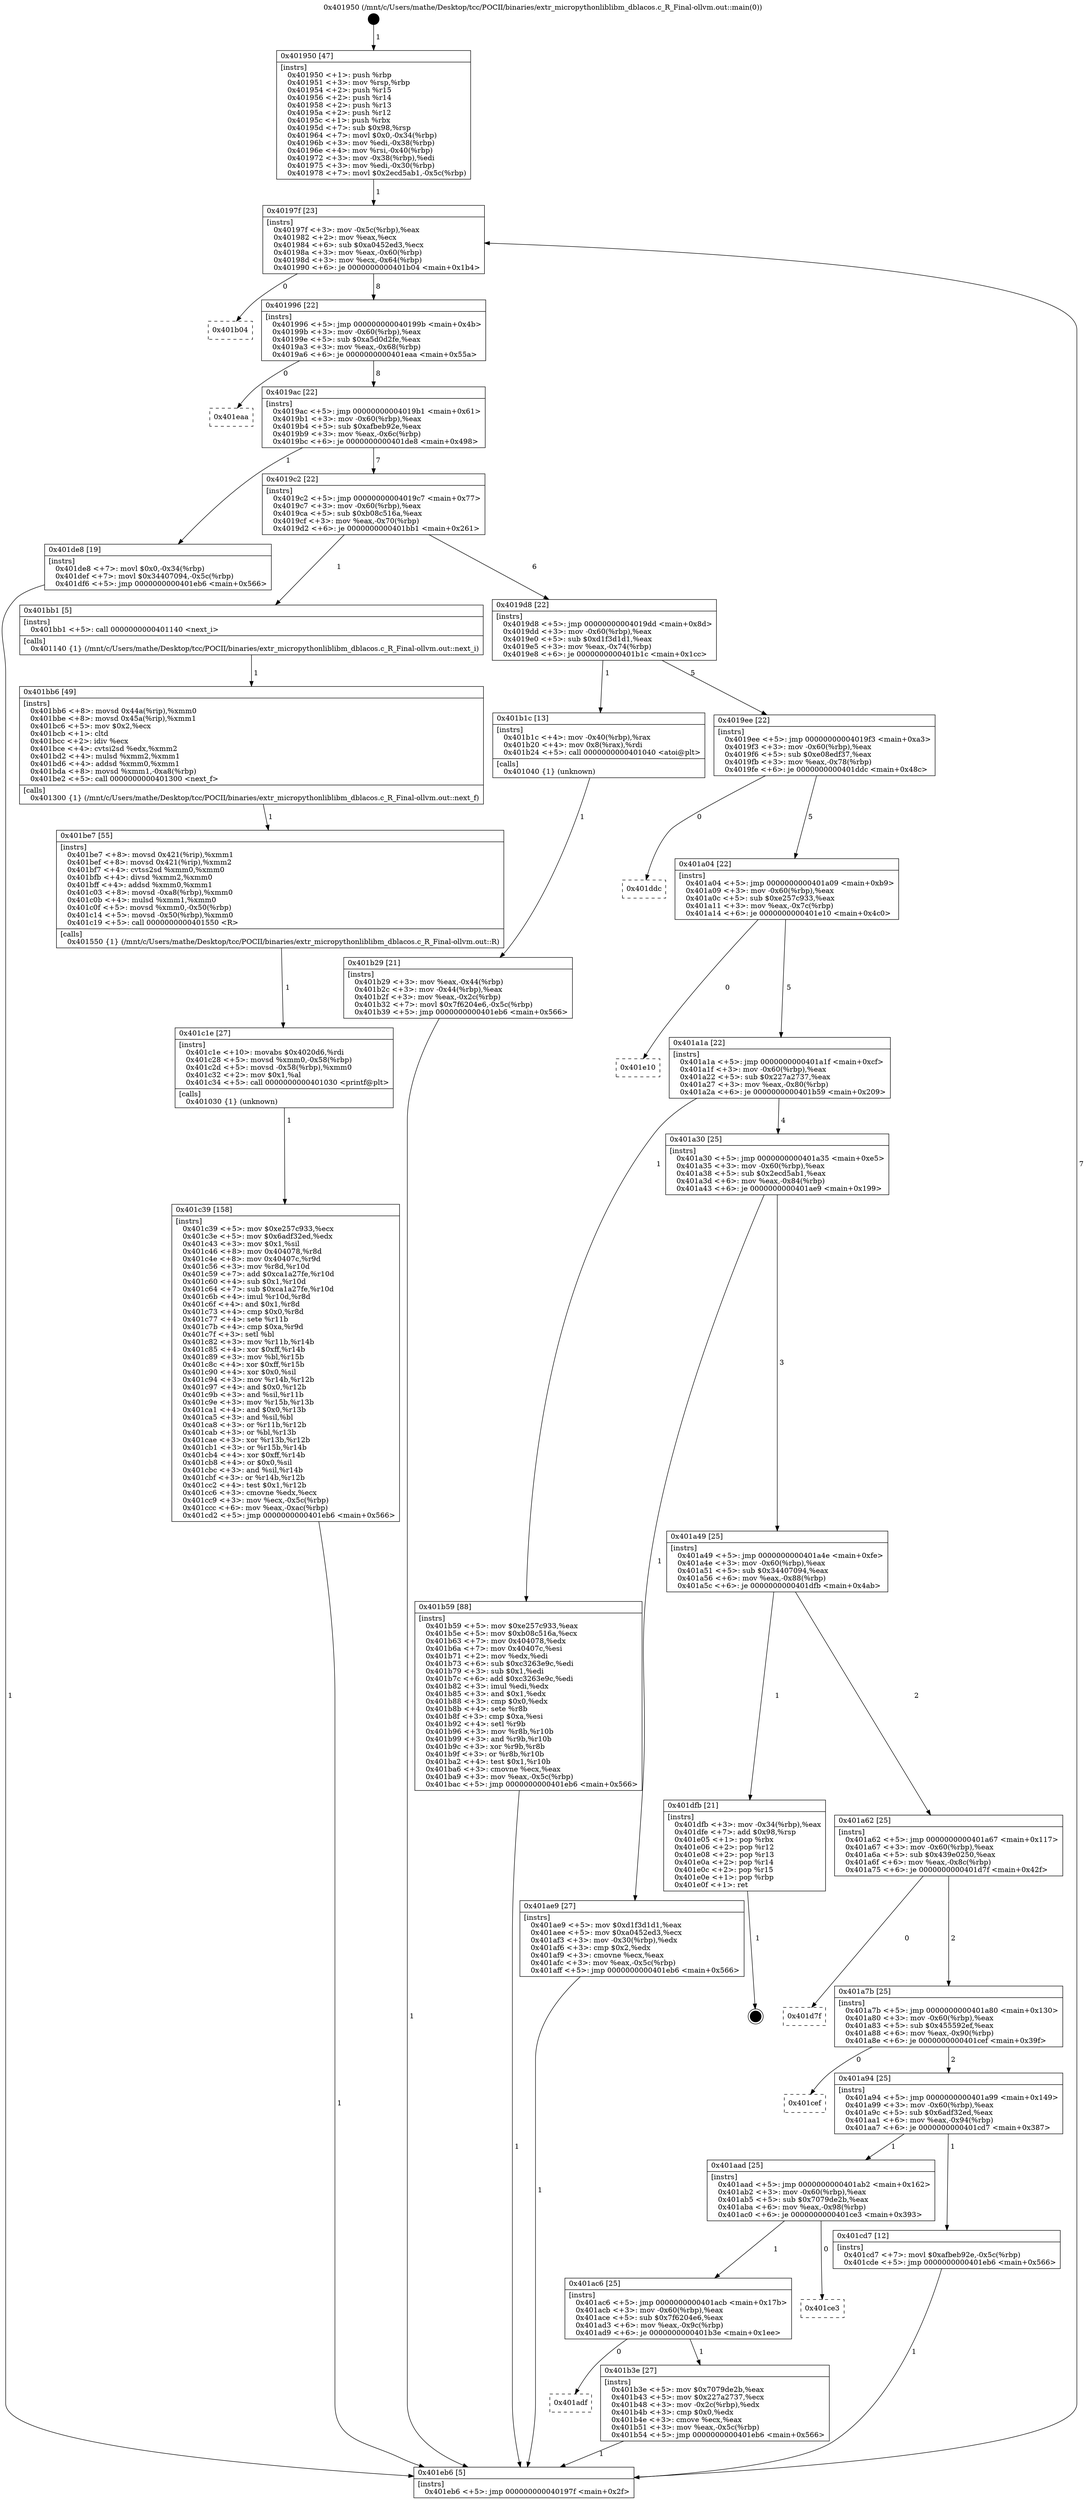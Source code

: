 digraph "0x401950" {
  label = "0x401950 (/mnt/c/Users/mathe/Desktop/tcc/POCII/binaries/extr_micropythonliblibm_dblacos.c_R_Final-ollvm.out::main(0))"
  labelloc = "t"
  node[shape=record]

  Entry [label="",width=0.3,height=0.3,shape=circle,fillcolor=black,style=filled]
  "0x40197f" [label="{
     0x40197f [23]\l
     | [instrs]\l
     &nbsp;&nbsp;0x40197f \<+3\>: mov -0x5c(%rbp),%eax\l
     &nbsp;&nbsp;0x401982 \<+2\>: mov %eax,%ecx\l
     &nbsp;&nbsp;0x401984 \<+6\>: sub $0xa0452ed3,%ecx\l
     &nbsp;&nbsp;0x40198a \<+3\>: mov %eax,-0x60(%rbp)\l
     &nbsp;&nbsp;0x40198d \<+3\>: mov %ecx,-0x64(%rbp)\l
     &nbsp;&nbsp;0x401990 \<+6\>: je 0000000000401b04 \<main+0x1b4\>\l
  }"]
  "0x401b04" [label="{
     0x401b04\l
  }", style=dashed]
  "0x401996" [label="{
     0x401996 [22]\l
     | [instrs]\l
     &nbsp;&nbsp;0x401996 \<+5\>: jmp 000000000040199b \<main+0x4b\>\l
     &nbsp;&nbsp;0x40199b \<+3\>: mov -0x60(%rbp),%eax\l
     &nbsp;&nbsp;0x40199e \<+5\>: sub $0xa5d0d2fe,%eax\l
     &nbsp;&nbsp;0x4019a3 \<+3\>: mov %eax,-0x68(%rbp)\l
     &nbsp;&nbsp;0x4019a6 \<+6\>: je 0000000000401eaa \<main+0x55a\>\l
  }"]
  Exit [label="",width=0.3,height=0.3,shape=circle,fillcolor=black,style=filled,peripheries=2]
  "0x401eaa" [label="{
     0x401eaa\l
  }", style=dashed]
  "0x4019ac" [label="{
     0x4019ac [22]\l
     | [instrs]\l
     &nbsp;&nbsp;0x4019ac \<+5\>: jmp 00000000004019b1 \<main+0x61\>\l
     &nbsp;&nbsp;0x4019b1 \<+3\>: mov -0x60(%rbp),%eax\l
     &nbsp;&nbsp;0x4019b4 \<+5\>: sub $0xafbeb92e,%eax\l
     &nbsp;&nbsp;0x4019b9 \<+3\>: mov %eax,-0x6c(%rbp)\l
     &nbsp;&nbsp;0x4019bc \<+6\>: je 0000000000401de8 \<main+0x498\>\l
  }"]
  "0x401c39" [label="{
     0x401c39 [158]\l
     | [instrs]\l
     &nbsp;&nbsp;0x401c39 \<+5\>: mov $0xe257c933,%ecx\l
     &nbsp;&nbsp;0x401c3e \<+5\>: mov $0x6adf32ed,%edx\l
     &nbsp;&nbsp;0x401c43 \<+3\>: mov $0x1,%sil\l
     &nbsp;&nbsp;0x401c46 \<+8\>: mov 0x404078,%r8d\l
     &nbsp;&nbsp;0x401c4e \<+8\>: mov 0x40407c,%r9d\l
     &nbsp;&nbsp;0x401c56 \<+3\>: mov %r8d,%r10d\l
     &nbsp;&nbsp;0x401c59 \<+7\>: add $0xca1a27fe,%r10d\l
     &nbsp;&nbsp;0x401c60 \<+4\>: sub $0x1,%r10d\l
     &nbsp;&nbsp;0x401c64 \<+7\>: sub $0xca1a27fe,%r10d\l
     &nbsp;&nbsp;0x401c6b \<+4\>: imul %r10d,%r8d\l
     &nbsp;&nbsp;0x401c6f \<+4\>: and $0x1,%r8d\l
     &nbsp;&nbsp;0x401c73 \<+4\>: cmp $0x0,%r8d\l
     &nbsp;&nbsp;0x401c77 \<+4\>: sete %r11b\l
     &nbsp;&nbsp;0x401c7b \<+4\>: cmp $0xa,%r9d\l
     &nbsp;&nbsp;0x401c7f \<+3\>: setl %bl\l
     &nbsp;&nbsp;0x401c82 \<+3\>: mov %r11b,%r14b\l
     &nbsp;&nbsp;0x401c85 \<+4\>: xor $0xff,%r14b\l
     &nbsp;&nbsp;0x401c89 \<+3\>: mov %bl,%r15b\l
     &nbsp;&nbsp;0x401c8c \<+4\>: xor $0xff,%r15b\l
     &nbsp;&nbsp;0x401c90 \<+4\>: xor $0x0,%sil\l
     &nbsp;&nbsp;0x401c94 \<+3\>: mov %r14b,%r12b\l
     &nbsp;&nbsp;0x401c97 \<+4\>: and $0x0,%r12b\l
     &nbsp;&nbsp;0x401c9b \<+3\>: and %sil,%r11b\l
     &nbsp;&nbsp;0x401c9e \<+3\>: mov %r15b,%r13b\l
     &nbsp;&nbsp;0x401ca1 \<+4\>: and $0x0,%r13b\l
     &nbsp;&nbsp;0x401ca5 \<+3\>: and %sil,%bl\l
     &nbsp;&nbsp;0x401ca8 \<+3\>: or %r11b,%r12b\l
     &nbsp;&nbsp;0x401cab \<+3\>: or %bl,%r13b\l
     &nbsp;&nbsp;0x401cae \<+3\>: xor %r13b,%r12b\l
     &nbsp;&nbsp;0x401cb1 \<+3\>: or %r15b,%r14b\l
     &nbsp;&nbsp;0x401cb4 \<+4\>: xor $0xff,%r14b\l
     &nbsp;&nbsp;0x401cb8 \<+4\>: or $0x0,%sil\l
     &nbsp;&nbsp;0x401cbc \<+3\>: and %sil,%r14b\l
     &nbsp;&nbsp;0x401cbf \<+3\>: or %r14b,%r12b\l
     &nbsp;&nbsp;0x401cc2 \<+4\>: test $0x1,%r12b\l
     &nbsp;&nbsp;0x401cc6 \<+3\>: cmovne %edx,%ecx\l
     &nbsp;&nbsp;0x401cc9 \<+3\>: mov %ecx,-0x5c(%rbp)\l
     &nbsp;&nbsp;0x401ccc \<+6\>: mov %eax,-0xac(%rbp)\l
     &nbsp;&nbsp;0x401cd2 \<+5\>: jmp 0000000000401eb6 \<main+0x566\>\l
  }"]
  "0x401de8" [label="{
     0x401de8 [19]\l
     | [instrs]\l
     &nbsp;&nbsp;0x401de8 \<+7\>: movl $0x0,-0x34(%rbp)\l
     &nbsp;&nbsp;0x401def \<+7\>: movl $0x34407094,-0x5c(%rbp)\l
     &nbsp;&nbsp;0x401df6 \<+5\>: jmp 0000000000401eb6 \<main+0x566\>\l
  }"]
  "0x4019c2" [label="{
     0x4019c2 [22]\l
     | [instrs]\l
     &nbsp;&nbsp;0x4019c2 \<+5\>: jmp 00000000004019c7 \<main+0x77\>\l
     &nbsp;&nbsp;0x4019c7 \<+3\>: mov -0x60(%rbp),%eax\l
     &nbsp;&nbsp;0x4019ca \<+5\>: sub $0xb08c516a,%eax\l
     &nbsp;&nbsp;0x4019cf \<+3\>: mov %eax,-0x70(%rbp)\l
     &nbsp;&nbsp;0x4019d2 \<+6\>: je 0000000000401bb1 \<main+0x261\>\l
  }"]
  "0x401c1e" [label="{
     0x401c1e [27]\l
     | [instrs]\l
     &nbsp;&nbsp;0x401c1e \<+10\>: movabs $0x4020d6,%rdi\l
     &nbsp;&nbsp;0x401c28 \<+5\>: movsd %xmm0,-0x58(%rbp)\l
     &nbsp;&nbsp;0x401c2d \<+5\>: movsd -0x58(%rbp),%xmm0\l
     &nbsp;&nbsp;0x401c32 \<+2\>: mov $0x1,%al\l
     &nbsp;&nbsp;0x401c34 \<+5\>: call 0000000000401030 \<printf@plt\>\l
     | [calls]\l
     &nbsp;&nbsp;0x401030 \{1\} (unknown)\l
  }"]
  "0x401bb1" [label="{
     0x401bb1 [5]\l
     | [instrs]\l
     &nbsp;&nbsp;0x401bb1 \<+5\>: call 0000000000401140 \<next_i\>\l
     | [calls]\l
     &nbsp;&nbsp;0x401140 \{1\} (/mnt/c/Users/mathe/Desktop/tcc/POCII/binaries/extr_micropythonliblibm_dblacos.c_R_Final-ollvm.out::next_i)\l
  }"]
  "0x4019d8" [label="{
     0x4019d8 [22]\l
     | [instrs]\l
     &nbsp;&nbsp;0x4019d8 \<+5\>: jmp 00000000004019dd \<main+0x8d\>\l
     &nbsp;&nbsp;0x4019dd \<+3\>: mov -0x60(%rbp),%eax\l
     &nbsp;&nbsp;0x4019e0 \<+5\>: sub $0xd1f3d1d1,%eax\l
     &nbsp;&nbsp;0x4019e5 \<+3\>: mov %eax,-0x74(%rbp)\l
     &nbsp;&nbsp;0x4019e8 \<+6\>: je 0000000000401b1c \<main+0x1cc\>\l
  }"]
  "0x401be7" [label="{
     0x401be7 [55]\l
     | [instrs]\l
     &nbsp;&nbsp;0x401be7 \<+8\>: movsd 0x421(%rip),%xmm1\l
     &nbsp;&nbsp;0x401bef \<+8\>: movsd 0x421(%rip),%xmm2\l
     &nbsp;&nbsp;0x401bf7 \<+4\>: cvtss2sd %xmm0,%xmm0\l
     &nbsp;&nbsp;0x401bfb \<+4\>: divsd %xmm2,%xmm0\l
     &nbsp;&nbsp;0x401bff \<+4\>: addsd %xmm0,%xmm1\l
     &nbsp;&nbsp;0x401c03 \<+8\>: movsd -0xa8(%rbp),%xmm0\l
     &nbsp;&nbsp;0x401c0b \<+4\>: mulsd %xmm1,%xmm0\l
     &nbsp;&nbsp;0x401c0f \<+5\>: movsd %xmm0,-0x50(%rbp)\l
     &nbsp;&nbsp;0x401c14 \<+5\>: movsd -0x50(%rbp),%xmm0\l
     &nbsp;&nbsp;0x401c19 \<+5\>: call 0000000000401550 \<R\>\l
     | [calls]\l
     &nbsp;&nbsp;0x401550 \{1\} (/mnt/c/Users/mathe/Desktop/tcc/POCII/binaries/extr_micropythonliblibm_dblacos.c_R_Final-ollvm.out::R)\l
  }"]
  "0x401b1c" [label="{
     0x401b1c [13]\l
     | [instrs]\l
     &nbsp;&nbsp;0x401b1c \<+4\>: mov -0x40(%rbp),%rax\l
     &nbsp;&nbsp;0x401b20 \<+4\>: mov 0x8(%rax),%rdi\l
     &nbsp;&nbsp;0x401b24 \<+5\>: call 0000000000401040 \<atoi@plt\>\l
     | [calls]\l
     &nbsp;&nbsp;0x401040 \{1\} (unknown)\l
  }"]
  "0x4019ee" [label="{
     0x4019ee [22]\l
     | [instrs]\l
     &nbsp;&nbsp;0x4019ee \<+5\>: jmp 00000000004019f3 \<main+0xa3\>\l
     &nbsp;&nbsp;0x4019f3 \<+3\>: mov -0x60(%rbp),%eax\l
     &nbsp;&nbsp;0x4019f6 \<+5\>: sub $0xe08edf37,%eax\l
     &nbsp;&nbsp;0x4019fb \<+3\>: mov %eax,-0x78(%rbp)\l
     &nbsp;&nbsp;0x4019fe \<+6\>: je 0000000000401ddc \<main+0x48c\>\l
  }"]
  "0x401bb6" [label="{
     0x401bb6 [49]\l
     | [instrs]\l
     &nbsp;&nbsp;0x401bb6 \<+8\>: movsd 0x44a(%rip),%xmm0\l
     &nbsp;&nbsp;0x401bbe \<+8\>: movsd 0x45a(%rip),%xmm1\l
     &nbsp;&nbsp;0x401bc6 \<+5\>: mov $0x2,%ecx\l
     &nbsp;&nbsp;0x401bcb \<+1\>: cltd\l
     &nbsp;&nbsp;0x401bcc \<+2\>: idiv %ecx\l
     &nbsp;&nbsp;0x401bce \<+4\>: cvtsi2sd %edx,%xmm2\l
     &nbsp;&nbsp;0x401bd2 \<+4\>: mulsd %xmm2,%xmm1\l
     &nbsp;&nbsp;0x401bd6 \<+4\>: addsd %xmm0,%xmm1\l
     &nbsp;&nbsp;0x401bda \<+8\>: movsd %xmm1,-0xa8(%rbp)\l
     &nbsp;&nbsp;0x401be2 \<+5\>: call 0000000000401300 \<next_f\>\l
     | [calls]\l
     &nbsp;&nbsp;0x401300 \{1\} (/mnt/c/Users/mathe/Desktop/tcc/POCII/binaries/extr_micropythonliblibm_dblacos.c_R_Final-ollvm.out::next_f)\l
  }"]
  "0x401ddc" [label="{
     0x401ddc\l
  }", style=dashed]
  "0x401a04" [label="{
     0x401a04 [22]\l
     | [instrs]\l
     &nbsp;&nbsp;0x401a04 \<+5\>: jmp 0000000000401a09 \<main+0xb9\>\l
     &nbsp;&nbsp;0x401a09 \<+3\>: mov -0x60(%rbp),%eax\l
     &nbsp;&nbsp;0x401a0c \<+5\>: sub $0xe257c933,%eax\l
     &nbsp;&nbsp;0x401a11 \<+3\>: mov %eax,-0x7c(%rbp)\l
     &nbsp;&nbsp;0x401a14 \<+6\>: je 0000000000401e10 \<main+0x4c0\>\l
  }"]
  "0x401adf" [label="{
     0x401adf\l
  }", style=dashed]
  "0x401e10" [label="{
     0x401e10\l
  }", style=dashed]
  "0x401a1a" [label="{
     0x401a1a [22]\l
     | [instrs]\l
     &nbsp;&nbsp;0x401a1a \<+5\>: jmp 0000000000401a1f \<main+0xcf\>\l
     &nbsp;&nbsp;0x401a1f \<+3\>: mov -0x60(%rbp),%eax\l
     &nbsp;&nbsp;0x401a22 \<+5\>: sub $0x227a2737,%eax\l
     &nbsp;&nbsp;0x401a27 \<+3\>: mov %eax,-0x80(%rbp)\l
     &nbsp;&nbsp;0x401a2a \<+6\>: je 0000000000401b59 \<main+0x209\>\l
  }"]
  "0x401b3e" [label="{
     0x401b3e [27]\l
     | [instrs]\l
     &nbsp;&nbsp;0x401b3e \<+5\>: mov $0x7079de2b,%eax\l
     &nbsp;&nbsp;0x401b43 \<+5\>: mov $0x227a2737,%ecx\l
     &nbsp;&nbsp;0x401b48 \<+3\>: mov -0x2c(%rbp),%edx\l
     &nbsp;&nbsp;0x401b4b \<+3\>: cmp $0x0,%edx\l
     &nbsp;&nbsp;0x401b4e \<+3\>: cmove %ecx,%eax\l
     &nbsp;&nbsp;0x401b51 \<+3\>: mov %eax,-0x5c(%rbp)\l
     &nbsp;&nbsp;0x401b54 \<+5\>: jmp 0000000000401eb6 \<main+0x566\>\l
  }"]
  "0x401b59" [label="{
     0x401b59 [88]\l
     | [instrs]\l
     &nbsp;&nbsp;0x401b59 \<+5\>: mov $0xe257c933,%eax\l
     &nbsp;&nbsp;0x401b5e \<+5\>: mov $0xb08c516a,%ecx\l
     &nbsp;&nbsp;0x401b63 \<+7\>: mov 0x404078,%edx\l
     &nbsp;&nbsp;0x401b6a \<+7\>: mov 0x40407c,%esi\l
     &nbsp;&nbsp;0x401b71 \<+2\>: mov %edx,%edi\l
     &nbsp;&nbsp;0x401b73 \<+6\>: sub $0xc3263e9c,%edi\l
     &nbsp;&nbsp;0x401b79 \<+3\>: sub $0x1,%edi\l
     &nbsp;&nbsp;0x401b7c \<+6\>: add $0xc3263e9c,%edi\l
     &nbsp;&nbsp;0x401b82 \<+3\>: imul %edi,%edx\l
     &nbsp;&nbsp;0x401b85 \<+3\>: and $0x1,%edx\l
     &nbsp;&nbsp;0x401b88 \<+3\>: cmp $0x0,%edx\l
     &nbsp;&nbsp;0x401b8b \<+4\>: sete %r8b\l
     &nbsp;&nbsp;0x401b8f \<+3\>: cmp $0xa,%esi\l
     &nbsp;&nbsp;0x401b92 \<+4\>: setl %r9b\l
     &nbsp;&nbsp;0x401b96 \<+3\>: mov %r8b,%r10b\l
     &nbsp;&nbsp;0x401b99 \<+3\>: and %r9b,%r10b\l
     &nbsp;&nbsp;0x401b9c \<+3\>: xor %r9b,%r8b\l
     &nbsp;&nbsp;0x401b9f \<+3\>: or %r8b,%r10b\l
     &nbsp;&nbsp;0x401ba2 \<+4\>: test $0x1,%r10b\l
     &nbsp;&nbsp;0x401ba6 \<+3\>: cmovne %ecx,%eax\l
     &nbsp;&nbsp;0x401ba9 \<+3\>: mov %eax,-0x5c(%rbp)\l
     &nbsp;&nbsp;0x401bac \<+5\>: jmp 0000000000401eb6 \<main+0x566\>\l
  }"]
  "0x401a30" [label="{
     0x401a30 [25]\l
     | [instrs]\l
     &nbsp;&nbsp;0x401a30 \<+5\>: jmp 0000000000401a35 \<main+0xe5\>\l
     &nbsp;&nbsp;0x401a35 \<+3\>: mov -0x60(%rbp),%eax\l
     &nbsp;&nbsp;0x401a38 \<+5\>: sub $0x2ecd5ab1,%eax\l
     &nbsp;&nbsp;0x401a3d \<+6\>: mov %eax,-0x84(%rbp)\l
     &nbsp;&nbsp;0x401a43 \<+6\>: je 0000000000401ae9 \<main+0x199\>\l
  }"]
  "0x401ac6" [label="{
     0x401ac6 [25]\l
     | [instrs]\l
     &nbsp;&nbsp;0x401ac6 \<+5\>: jmp 0000000000401acb \<main+0x17b\>\l
     &nbsp;&nbsp;0x401acb \<+3\>: mov -0x60(%rbp),%eax\l
     &nbsp;&nbsp;0x401ace \<+5\>: sub $0x7f6204e6,%eax\l
     &nbsp;&nbsp;0x401ad3 \<+6\>: mov %eax,-0x9c(%rbp)\l
     &nbsp;&nbsp;0x401ad9 \<+6\>: je 0000000000401b3e \<main+0x1ee\>\l
  }"]
  "0x401ae9" [label="{
     0x401ae9 [27]\l
     | [instrs]\l
     &nbsp;&nbsp;0x401ae9 \<+5\>: mov $0xd1f3d1d1,%eax\l
     &nbsp;&nbsp;0x401aee \<+5\>: mov $0xa0452ed3,%ecx\l
     &nbsp;&nbsp;0x401af3 \<+3\>: mov -0x30(%rbp),%edx\l
     &nbsp;&nbsp;0x401af6 \<+3\>: cmp $0x2,%edx\l
     &nbsp;&nbsp;0x401af9 \<+3\>: cmovne %ecx,%eax\l
     &nbsp;&nbsp;0x401afc \<+3\>: mov %eax,-0x5c(%rbp)\l
     &nbsp;&nbsp;0x401aff \<+5\>: jmp 0000000000401eb6 \<main+0x566\>\l
  }"]
  "0x401a49" [label="{
     0x401a49 [25]\l
     | [instrs]\l
     &nbsp;&nbsp;0x401a49 \<+5\>: jmp 0000000000401a4e \<main+0xfe\>\l
     &nbsp;&nbsp;0x401a4e \<+3\>: mov -0x60(%rbp),%eax\l
     &nbsp;&nbsp;0x401a51 \<+5\>: sub $0x34407094,%eax\l
     &nbsp;&nbsp;0x401a56 \<+6\>: mov %eax,-0x88(%rbp)\l
     &nbsp;&nbsp;0x401a5c \<+6\>: je 0000000000401dfb \<main+0x4ab\>\l
  }"]
  "0x401eb6" [label="{
     0x401eb6 [5]\l
     | [instrs]\l
     &nbsp;&nbsp;0x401eb6 \<+5\>: jmp 000000000040197f \<main+0x2f\>\l
  }"]
  "0x401950" [label="{
     0x401950 [47]\l
     | [instrs]\l
     &nbsp;&nbsp;0x401950 \<+1\>: push %rbp\l
     &nbsp;&nbsp;0x401951 \<+3\>: mov %rsp,%rbp\l
     &nbsp;&nbsp;0x401954 \<+2\>: push %r15\l
     &nbsp;&nbsp;0x401956 \<+2\>: push %r14\l
     &nbsp;&nbsp;0x401958 \<+2\>: push %r13\l
     &nbsp;&nbsp;0x40195a \<+2\>: push %r12\l
     &nbsp;&nbsp;0x40195c \<+1\>: push %rbx\l
     &nbsp;&nbsp;0x40195d \<+7\>: sub $0x98,%rsp\l
     &nbsp;&nbsp;0x401964 \<+7\>: movl $0x0,-0x34(%rbp)\l
     &nbsp;&nbsp;0x40196b \<+3\>: mov %edi,-0x38(%rbp)\l
     &nbsp;&nbsp;0x40196e \<+4\>: mov %rsi,-0x40(%rbp)\l
     &nbsp;&nbsp;0x401972 \<+3\>: mov -0x38(%rbp),%edi\l
     &nbsp;&nbsp;0x401975 \<+3\>: mov %edi,-0x30(%rbp)\l
     &nbsp;&nbsp;0x401978 \<+7\>: movl $0x2ecd5ab1,-0x5c(%rbp)\l
  }"]
  "0x401b29" [label="{
     0x401b29 [21]\l
     | [instrs]\l
     &nbsp;&nbsp;0x401b29 \<+3\>: mov %eax,-0x44(%rbp)\l
     &nbsp;&nbsp;0x401b2c \<+3\>: mov -0x44(%rbp),%eax\l
     &nbsp;&nbsp;0x401b2f \<+3\>: mov %eax,-0x2c(%rbp)\l
     &nbsp;&nbsp;0x401b32 \<+7\>: movl $0x7f6204e6,-0x5c(%rbp)\l
     &nbsp;&nbsp;0x401b39 \<+5\>: jmp 0000000000401eb6 \<main+0x566\>\l
  }"]
  "0x401ce3" [label="{
     0x401ce3\l
  }", style=dashed]
  "0x401dfb" [label="{
     0x401dfb [21]\l
     | [instrs]\l
     &nbsp;&nbsp;0x401dfb \<+3\>: mov -0x34(%rbp),%eax\l
     &nbsp;&nbsp;0x401dfe \<+7\>: add $0x98,%rsp\l
     &nbsp;&nbsp;0x401e05 \<+1\>: pop %rbx\l
     &nbsp;&nbsp;0x401e06 \<+2\>: pop %r12\l
     &nbsp;&nbsp;0x401e08 \<+2\>: pop %r13\l
     &nbsp;&nbsp;0x401e0a \<+2\>: pop %r14\l
     &nbsp;&nbsp;0x401e0c \<+2\>: pop %r15\l
     &nbsp;&nbsp;0x401e0e \<+1\>: pop %rbp\l
     &nbsp;&nbsp;0x401e0f \<+1\>: ret\l
  }"]
  "0x401a62" [label="{
     0x401a62 [25]\l
     | [instrs]\l
     &nbsp;&nbsp;0x401a62 \<+5\>: jmp 0000000000401a67 \<main+0x117\>\l
     &nbsp;&nbsp;0x401a67 \<+3\>: mov -0x60(%rbp),%eax\l
     &nbsp;&nbsp;0x401a6a \<+5\>: sub $0x439e0250,%eax\l
     &nbsp;&nbsp;0x401a6f \<+6\>: mov %eax,-0x8c(%rbp)\l
     &nbsp;&nbsp;0x401a75 \<+6\>: je 0000000000401d7f \<main+0x42f\>\l
  }"]
  "0x401aad" [label="{
     0x401aad [25]\l
     | [instrs]\l
     &nbsp;&nbsp;0x401aad \<+5\>: jmp 0000000000401ab2 \<main+0x162\>\l
     &nbsp;&nbsp;0x401ab2 \<+3\>: mov -0x60(%rbp),%eax\l
     &nbsp;&nbsp;0x401ab5 \<+5\>: sub $0x7079de2b,%eax\l
     &nbsp;&nbsp;0x401aba \<+6\>: mov %eax,-0x98(%rbp)\l
     &nbsp;&nbsp;0x401ac0 \<+6\>: je 0000000000401ce3 \<main+0x393\>\l
  }"]
  "0x401d7f" [label="{
     0x401d7f\l
  }", style=dashed]
  "0x401a7b" [label="{
     0x401a7b [25]\l
     | [instrs]\l
     &nbsp;&nbsp;0x401a7b \<+5\>: jmp 0000000000401a80 \<main+0x130\>\l
     &nbsp;&nbsp;0x401a80 \<+3\>: mov -0x60(%rbp),%eax\l
     &nbsp;&nbsp;0x401a83 \<+5\>: sub $0x455592ef,%eax\l
     &nbsp;&nbsp;0x401a88 \<+6\>: mov %eax,-0x90(%rbp)\l
     &nbsp;&nbsp;0x401a8e \<+6\>: je 0000000000401cef \<main+0x39f\>\l
  }"]
  "0x401cd7" [label="{
     0x401cd7 [12]\l
     | [instrs]\l
     &nbsp;&nbsp;0x401cd7 \<+7\>: movl $0xafbeb92e,-0x5c(%rbp)\l
     &nbsp;&nbsp;0x401cde \<+5\>: jmp 0000000000401eb6 \<main+0x566\>\l
  }"]
  "0x401cef" [label="{
     0x401cef\l
  }", style=dashed]
  "0x401a94" [label="{
     0x401a94 [25]\l
     | [instrs]\l
     &nbsp;&nbsp;0x401a94 \<+5\>: jmp 0000000000401a99 \<main+0x149\>\l
     &nbsp;&nbsp;0x401a99 \<+3\>: mov -0x60(%rbp),%eax\l
     &nbsp;&nbsp;0x401a9c \<+5\>: sub $0x6adf32ed,%eax\l
     &nbsp;&nbsp;0x401aa1 \<+6\>: mov %eax,-0x94(%rbp)\l
     &nbsp;&nbsp;0x401aa7 \<+6\>: je 0000000000401cd7 \<main+0x387\>\l
  }"]
  Entry -> "0x401950" [label=" 1"]
  "0x40197f" -> "0x401b04" [label=" 0"]
  "0x40197f" -> "0x401996" [label=" 8"]
  "0x401dfb" -> Exit [label=" 1"]
  "0x401996" -> "0x401eaa" [label=" 0"]
  "0x401996" -> "0x4019ac" [label=" 8"]
  "0x401de8" -> "0x401eb6" [label=" 1"]
  "0x4019ac" -> "0x401de8" [label=" 1"]
  "0x4019ac" -> "0x4019c2" [label=" 7"]
  "0x401cd7" -> "0x401eb6" [label=" 1"]
  "0x4019c2" -> "0x401bb1" [label=" 1"]
  "0x4019c2" -> "0x4019d8" [label=" 6"]
  "0x401c39" -> "0x401eb6" [label=" 1"]
  "0x4019d8" -> "0x401b1c" [label=" 1"]
  "0x4019d8" -> "0x4019ee" [label=" 5"]
  "0x401c1e" -> "0x401c39" [label=" 1"]
  "0x4019ee" -> "0x401ddc" [label=" 0"]
  "0x4019ee" -> "0x401a04" [label=" 5"]
  "0x401be7" -> "0x401c1e" [label=" 1"]
  "0x401a04" -> "0x401e10" [label=" 0"]
  "0x401a04" -> "0x401a1a" [label=" 5"]
  "0x401bb6" -> "0x401be7" [label=" 1"]
  "0x401a1a" -> "0x401b59" [label=" 1"]
  "0x401a1a" -> "0x401a30" [label=" 4"]
  "0x401bb1" -> "0x401bb6" [label=" 1"]
  "0x401a30" -> "0x401ae9" [label=" 1"]
  "0x401a30" -> "0x401a49" [label=" 3"]
  "0x401ae9" -> "0x401eb6" [label=" 1"]
  "0x401950" -> "0x40197f" [label=" 1"]
  "0x401eb6" -> "0x40197f" [label=" 7"]
  "0x401b1c" -> "0x401b29" [label=" 1"]
  "0x401b29" -> "0x401eb6" [label=" 1"]
  "0x401b3e" -> "0x401eb6" [label=" 1"]
  "0x401a49" -> "0x401dfb" [label=" 1"]
  "0x401a49" -> "0x401a62" [label=" 2"]
  "0x401ac6" -> "0x401adf" [label=" 0"]
  "0x401a62" -> "0x401d7f" [label=" 0"]
  "0x401a62" -> "0x401a7b" [label=" 2"]
  "0x401b59" -> "0x401eb6" [label=" 1"]
  "0x401a7b" -> "0x401cef" [label=" 0"]
  "0x401a7b" -> "0x401a94" [label=" 2"]
  "0x401aad" -> "0x401ac6" [label=" 1"]
  "0x401a94" -> "0x401cd7" [label=" 1"]
  "0x401a94" -> "0x401aad" [label=" 1"]
  "0x401ac6" -> "0x401b3e" [label=" 1"]
  "0x401aad" -> "0x401ce3" [label=" 0"]
}
